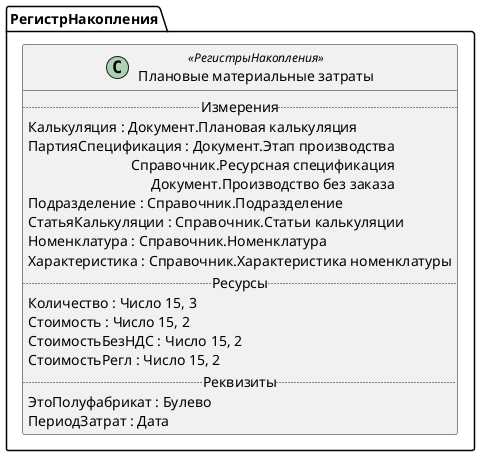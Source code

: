 ﻿@startuml ПлановыеМатериальныеЗатраты
'!include templates.wsd
'..\include templates.wsd
class РегистрНакопления.ПлановыеМатериальныеЗатраты as "Плановые материальные затраты" <<РегистрыНакопления>>
{
..Измерения..
Калькуляция : Документ.Плановая калькуляция
ПартияСпецификация : Документ.Этап производства\rСправочник.Ресурсная спецификация\rДокумент.Производство без заказа
Подразделение : Справочник.Подразделение
СтатьяКалькуляции : Справочник.Статьи калькуляции
Номенклатура : Справочник.Номенклатура
Характеристика : Справочник.Характеристика номенклатуры
..Ресурсы..
Количество : Число 15, 3
Стоимость : Число 15, 2
СтоимостьБезНДС : Число 15, 2
СтоимостьРегл : Число 15, 2
..Реквизиты..
ЭтоПолуфабрикат : Булево
ПериодЗатрат : Дата
}
@enduml
